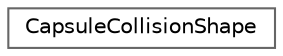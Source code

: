 digraph "Graphical Class Hierarchy"
{
 // LATEX_PDF_SIZE
  bgcolor="transparent";
  edge [fontname=Helvetica,fontsize=10,labelfontname=Helvetica,labelfontsize=10];
  node [fontname=Helvetica,fontsize=10,shape=box,height=0.2,width=0.4];
  rankdir="LR";
  Node0 [id="Node000000",label="CapsuleCollisionShape",height=0.2,width=0.4,color="grey40", fillcolor="white", style="filled",URL="$structCapsuleCollisionShape.html",tooltip="Represents a capsule collision shape."];
}
